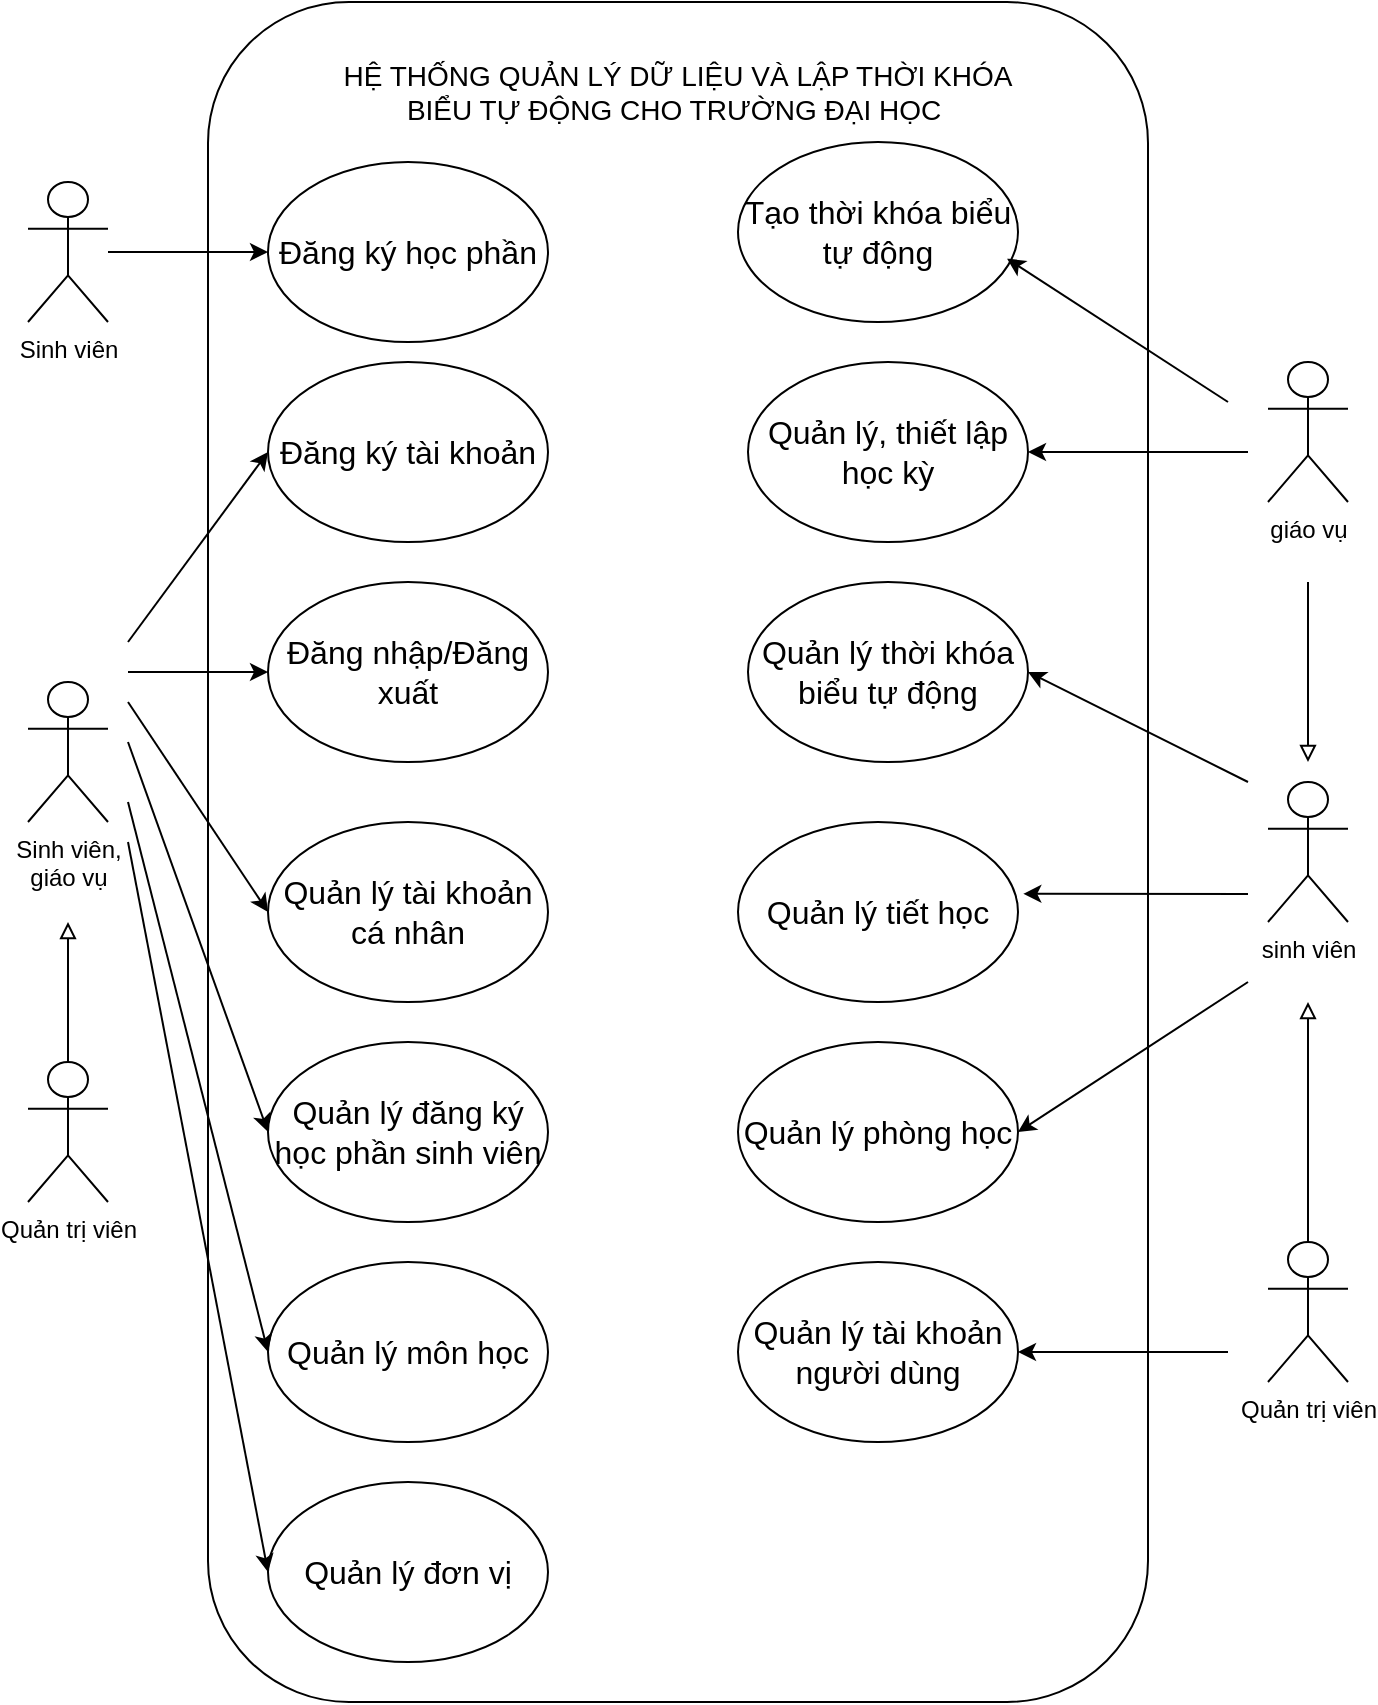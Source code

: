 <mxfile version="27.1.6">
  <diagram name="Page-1" id="AviMAQd1qebJfLuoy3Sa">
    <mxGraphModel dx="1576" dy="746" grid="1" gridSize="10" guides="1" tooltips="1" connect="1" arrows="1" fold="1" page="1" pageScale="1" pageWidth="1169" pageHeight="1654" math="0" shadow="0">
      <root>
        <mxCell id="0" />
        <mxCell id="1" parent="0" />
        <mxCell id="KD0k9DSHvo9DcOj4se66-1" value="" style="rounded=1;whiteSpace=wrap;html=1;" parent="1" vertex="1">
          <mxGeometry x="250" y="30" width="470" height="850" as="geometry" />
        </mxCell>
        <mxCell id="KD0k9DSHvo9DcOj4se66-2" value="&lt;font style=&quot;font-size: 14px;&quot;&gt;HỆ THỐNG QUẢN LÝ DỮ LIỆU VÀ LẬP THỜI KHÓA BIỂU TỰ ĐỘNG CHO TRƯỜNG ĐẠI HỌC&amp;nbsp;&lt;/font&gt;" style="text;html=1;align=center;verticalAlign=middle;whiteSpace=wrap;rounded=0;" parent="1" vertex="1">
          <mxGeometry x="310" y="60" width="350" height="30" as="geometry" />
        </mxCell>
        <mxCell id="KD0k9DSHvo9DcOj4se66-3" value="&lt;font size=&quot;3&quot;&gt;Đăng ký tài khoản&lt;/font&gt;" style="ellipse;whiteSpace=wrap;html=1;" parent="1" vertex="1">
          <mxGeometry x="280" y="210" width="140" height="90" as="geometry" />
        </mxCell>
        <mxCell id="KD0k9DSHvo9DcOj4se66-4" value="&lt;font size=&quot;3&quot;&gt;Đăng nhập/Đăng xuất&lt;/font&gt;" style="ellipse;whiteSpace=wrap;html=1;" parent="1" vertex="1">
          <mxGeometry x="280" y="320" width="140" height="90" as="geometry" />
        </mxCell>
        <mxCell id="KD0k9DSHvo9DcOj4se66-5" value="&lt;font size=&quot;3&quot;&gt;Quản lý tài khoản cá nhân&lt;/font&gt;" style="ellipse;whiteSpace=wrap;html=1;" parent="1" vertex="1">
          <mxGeometry x="280" y="440" width="140" height="90" as="geometry" />
        </mxCell>
        <mxCell id="KD0k9DSHvo9DcOj4se66-7" value="&lt;font size=&quot;3&quot;&gt;Quản lý đăng ký học phần sinh viên&lt;/font&gt;" style="ellipse;whiteSpace=wrap;html=1;" parent="1" vertex="1">
          <mxGeometry x="280" y="550" width="140" height="90" as="geometry" />
        </mxCell>
        <mxCell id="KD0k9DSHvo9DcOj4se66-8" value="&lt;font size=&quot;3&quot;&gt;Quản lý, thiết lập học kỳ&lt;/font&gt;" style="ellipse;whiteSpace=wrap;html=1;" parent="1" vertex="1">
          <mxGeometry x="520" y="210" width="140" height="90" as="geometry" />
        </mxCell>
        <mxCell id="KD0k9DSHvo9DcOj4se66-10" value="&lt;font size=&quot;3&quot;&gt;Quản lý phòng học&lt;/font&gt;" style="ellipse;whiteSpace=wrap;html=1;" parent="1" vertex="1">
          <mxGeometry x="515" y="550" width="140" height="90" as="geometry" />
        </mxCell>
        <mxCell id="KD0k9DSHvo9DcOj4se66-11" value="&lt;font size=&quot;3&quot;&gt;Quản lý tiết học&lt;/font&gt;" style="ellipse;whiteSpace=wrap;html=1;" parent="1" vertex="1">
          <mxGeometry x="515" y="440" width="140" height="90" as="geometry" />
        </mxCell>
        <mxCell id="KD0k9DSHvo9DcOj4se66-13" value="&lt;font size=&quot;3&quot;&gt;Quản lý môn học&lt;/font&gt;" style="ellipse;whiteSpace=wrap;html=1;" parent="1" vertex="1">
          <mxGeometry x="280" y="660" width="140" height="90" as="geometry" />
        </mxCell>
        <mxCell id="KD0k9DSHvo9DcOj4se66-16" value="&lt;font size=&quot;3&quot;&gt;Quản lý thời khóa biểu tự động&lt;/font&gt;" style="ellipse;whiteSpace=wrap;html=1;" parent="1" vertex="1">
          <mxGeometry x="520" y="320" width="140" height="90" as="geometry" />
        </mxCell>
        <mxCell id="KD0k9DSHvo9DcOj4se66-17" value="&lt;font size=&quot;3&quot;&gt;Quản lý tài khoản người dùng&lt;/font&gt;" style="ellipse;whiteSpace=wrap;html=1;" parent="1" vertex="1">
          <mxGeometry x="515" y="660" width="140" height="90" as="geometry" />
        </mxCell>
        <mxCell id="KD0k9DSHvo9DcOj4se66-18" value="Sinh viên" style="shape=umlActor;verticalLabelPosition=bottom;verticalAlign=top;html=1;outlineConnect=0;" parent="1" vertex="1">
          <mxGeometry x="160" y="120" width="40" height="70" as="geometry" />
        </mxCell>
        <mxCell id="KD0k9DSHvo9DcOj4se66-28" style="edgeStyle=orthogonalEdgeStyle;rounded=0;orthogonalLoop=1;jettySize=auto;html=1;exitX=0.5;exitY=0;exitDx=0;exitDy=0;exitPerimeter=0;endArrow=block;endFill=0;" parent="1" source="KD0k9DSHvo9DcOj4se66-23" edge="1">
          <mxGeometry relative="1" as="geometry">
            <mxPoint x="180" y="490" as="targetPoint" />
          </mxGeometry>
        </mxCell>
        <mxCell id="KD0k9DSHvo9DcOj4se66-23" value="Quản trị viên" style="shape=umlActor;verticalLabelPosition=bottom;verticalAlign=top;html=1;outlineConnect=0;" parent="1" vertex="1">
          <mxGeometry x="160" y="560" width="40" height="70" as="geometry" />
        </mxCell>
        <mxCell id="KD0k9DSHvo9DcOj4se66-32" value="" style="endArrow=classic;html=1;rounded=0;entryX=0;entryY=0.5;entryDx=0;entryDy=0;" parent="1" target="KD0k9DSHvo9DcOj4se66-3" edge="1">
          <mxGeometry width="50" height="50" relative="1" as="geometry">
            <mxPoint x="210" y="350" as="sourcePoint" />
            <mxPoint x="600" y="460" as="targetPoint" />
          </mxGeometry>
        </mxCell>
        <mxCell id="KD0k9DSHvo9DcOj4se66-33" value="" style="endArrow=classic;html=1;rounded=0;entryX=0;entryY=0.5;entryDx=0;entryDy=0;" parent="1" target="KD0k9DSHvo9DcOj4se66-4" edge="1">
          <mxGeometry width="50" height="50" relative="1" as="geometry">
            <mxPoint x="210" y="365" as="sourcePoint" />
            <mxPoint x="600" y="460" as="targetPoint" />
          </mxGeometry>
        </mxCell>
        <mxCell id="KD0k9DSHvo9DcOj4se66-34" value="" style="endArrow=classic;html=1;rounded=0;entryX=0;entryY=0.5;entryDx=0;entryDy=0;" parent="1" target="KD0k9DSHvo9DcOj4se66-5" edge="1">
          <mxGeometry width="50" height="50" relative="1" as="geometry">
            <mxPoint x="210" y="380" as="sourcePoint" />
            <mxPoint x="600" y="460" as="targetPoint" />
          </mxGeometry>
        </mxCell>
        <mxCell id="KD0k9DSHvo9DcOj4se66-35" value="" style="endArrow=classic;html=1;rounded=0;entryX=0;entryY=0.5;entryDx=0;entryDy=0;" parent="1" target="KD0k9DSHvo9DcOj4se66-7" edge="1">
          <mxGeometry width="50" height="50" relative="1" as="geometry">
            <mxPoint x="210" y="400" as="sourcePoint" />
            <mxPoint x="600" y="460" as="targetPoint" />
          </mxGeometry>
        </mxCell>
        <mxCell id="KD0k9DSHvo9DcOj4se66-36" value="" style="endArrow=classic;html=1;rounded=0;entryX=0;entryY=0.5;entryDx=0;entryDy=0;" parent="1" target="KD0k9DSHvo9DcOj4se66-13" edge="1">
          <mxGeometry width="50" height="50" relative="1" as="geometry">
            <mxPoint x="210" y="430" as="sourcePoint" />
            <mxPoint x="600" y="460" as="targetPoint" />
          </mxGeometry>
        </mxCell>
        <mxCell id="KD0k9DSHvo9DcOj4se66-56" style="edgeStyle=orthogonalEdgeStyle;rounded=0;orthogonalLoop=1;jettySize=auto;html=1;exitX=0.5;exitY=0;exitDx=0;exitDy=0;exitPerimeter=0;endArrow=block;endFill=0;" parent="1" edge="1">
          <mxGeometry relative="1" as="geometry">
            <mxPoint x="800" y="410" as="targetPoint" />
            <mxPoint x="800" y="320" as="sourcePoint" />
          </mxGeometry>
        </mxCell>
        <mxCell id="KD0k9DSHvo9DcOj4se66-38" value="giáo vụ" style="shape=umlActor;verticalLabelPosition=bottom;verticalAlign=top;html=1;outlineConnect=0;" parent="1" vertex="1">
          <mxGeometry x="780" y="210" width="40" height="70" as="geometry" />
        </mxCell>
        <mxCell id="KD0k9DSHvo9DcOj4se66-41" value="sinh viên" style="shape=umlActor;verticalLabelPosition=bottom;verticalAlign=top;html=1;outlineConnect=0;" parent="1" vertex="1">
          <mxGeometry x="780" y="420" width="40" height="70" as="geometry" />
        </mxCell>
        <mxCell id="KD0k9DSHvo9DcOj4se66-55" style="edgeStyle=orthogonalEdgeStyle;rounded=0;orthogonalLoop=1;jettySize=auto;html=1;exitX=0.5;exitY=0;exitDx=0;exitDy=0;exitPerimeter=0;endArrow=block;endFill=0;" parent="1" source="KD0k9DSHvo9DcOj4se66-44" edge="1">
          <mxGeometry relative="1" as="geometry">
            <mxPoint x="800" y="530" as="targetPoint" />
          </mxGeometry>
        </mxCell>
        <mxCell id="KD0k9DSHvo9DcOj4se66-44" value="&lt;div&gt;&lt;div&gt;Quản trị viên&lt;/div&gt;&lt;/div&gt;" style="shape=umlActor;verticalLabelPosition=bottom;verticalAlign=top;html=1;outlineConnect=0;" parent="1" vertex="1">
          <mxGeometry x="780" y="650" width="40" height="70" as="geometry" />
        </mxCell>
        <mxCell id="KD0k9DSHvo9DcOj4se66-45" value="" style="endArrow=classic;html=1;rounded=0;entryX=1;entryY=0.5;entryDx=0;entryDy=0;" parent="1" target="KD0k9DSHvo9DcOj4se66-8" edge="1">
          <mxGeometry width="50" height="50" relative="1" as="geometry">
            <mxPoint x="770" y="255" as="sourcePoint" />
            <mxPoint x="630.0" y="255" as="targetPoint" />
          </mxGeometry>
        </mxCell>
        <mxCell id="KD0k9DSHvo9DcOj4se66-46" value="" style="endArrow=classic;html=1;rounded=0;entryX=1;entryY=0.5;entryDx=0;entryDy=0;" parent="1" target="KD0k9DSHvo9DcOj4se66-16" edge="1">
          <mxGeometry width="50" height="50" relative="1" as="geometry">
            <mxPoint x="770" y="420" as="sourcePoint" />
            <mxPoint x="600" y="460" as="targetPoint" />
          </mxGeometry>
        </mxCell>
        <mxCell id="KD0k9DSHvo9DcOj4se66-47" value="" style="endArrow=classic;html=1;rounded=0;entryX=1.019;entryY=0.399;entryDx=0;entryDy=0;entryPerimeter=0;" parent="1" target="KD0k9DSHvo9DcOj4se66-11" edge="1">
          <mxGeometry width="50" height="50" relative="1" as="geometry">
            <mxPoint x="770" y="476" as="sourcePoint" />
            <mxPoint x="600" y="460" as="targetPoint" />
          </mxGeometry>
        </mxCell>
        <mxCell id="KD0k9DSHvo9DcOj4se66-48" value="" style="endArrow=classic;html=1;rounded=0;entryX=1;entryY=0.5;entryDx=0;entryDy=0;" parent="1" target="KD0k9DSHvo9DcOj4se66-10" edge="1">
          <mxGeometry width="50" height="50" relative="1" as="geometry">
            <mxPoint x="770" y="520" as="sourcePoint" />
            <mxPoint x="600" y="460" as="targetPoint" />
          </mxGeometry>
        </mxCell>
        <mxCell id="KD0k9DSHvo9DcOj4se66-50" value="" style="endArrow=classic;html=1;rounded=0;entryX=1;entryY=0.5;entryDx=0;entryDy=0;" parent="1" target="KD0k9DSHvo9DcOj4se66-17" edge="1">
          <mxGeometry width="50" height="50" relative="1" as="geometry">
            <mxPoint x="760" y="705" as="sourcePoint" />
            <mxPoint x="600" y="460" as="targetPoint" />
          </mxGeometry>
        </mxCell>
        <mxCell id="KD0k9DSHvo9DcOj4se66-61" value="&lt;font size=&quot;3&quot;&gt;Đăng ký học phần&lt;/font&gt;" style="ellipse;whiteSpace=wrap;html=1;" parent="1" vertex="1">
          <mxGeometry x="280" y="110" width="140" height="90" as="geometry" />
        </mxCell>
        <mxCell id="KD0k9DSHvo9DcOj4se66-62" value="Sinh viên,&lt;br&gt;giáo vụ" style="shape=umlActor;verticalLabelPosition=bottom;verticalAlign=top;html=1;outlineConnect=0;" parent="1" vertex="1">
          <mxGeometry x="160" y="370" width="40" height="70" as="geometry" />
        </mxCell>
        <mxCell id="KD0k9DSHvo9DcOj4se66-64" value="" style="endArrow=classic;html=1;rounded=0;entryX=0;entryY=0.5;entryDx=0;entryDy=0;" parent="1" source="KD0k9DSHvo9DcOj4se66-18" target="KD0k9DSHvo9DcOj4se66-61" edge="1">
          <mxGeometry width="50" height="50" relative="1" as="geometry">
            <mxPoint x="210" y="180" as="sourcePoint" />
            <mxPoint x="290" y="265" as="targetPoint" />
          </mxGeometry>
        </mxCell>
        <mxCell id="KD0k9DSHvo9DcOj4se66-65" value="&lt;font size=&quot;3&quot;&gt;Tạo thời khóa biểu tự động&lt;/font&gt;" style="ellipse;whiteSpace=wrap;html=1;" parent="1" vertex="1">
          <mxGeometry x="515" y="100" width="140" height="90" as="geometry" />
        </mxCell>
        <mxCell id="KD0k9DSHvo9DcOj4se66-66" value="" style="endArrow=classic;html=1;rounded=0;entryX=0.961;entryY=0.648;entryDx=0;entryDy=0;entryPerimeter=0;" parent="1" target="KD0k9DSHvo9DcOj4se66-65" edge="1">
          <mxGeometry width="50" height="50" relative="1" as="geometry">
            <mxPoint x="760" y="230" as="sourcePoint" />
            <mxPoint x="440" y="400" as="targetPoint" />
          </mxGeometry>
        </mxCell>
        <mxCell id="VIajA8GANveCv0_7f-58-1" value="&lt;font size=&quot;3&quot;&gt;Quản lý đơn vị&lt;/font&gt;" style="ellipse;whiteSpace=wrap;html=1;" vertex="1" parent="1">
          <mxGeometry x="280" y="770" width="140" height="90" as="geometry" />
        </mxCell>
        <mxCell id="VIajA8GANveCv0_7f-58-2" value="" style="endArrow=classic;html=1;rounded=0;entryX=0;entryY=0.5;entryDx=0;entryDy=0;" edge="1" parent="1" target="VIajA8GANveCv0_7f-58-1">
          <mxGeometry width="50" height="50" relative="1" as="geometry">
            <mxPoint x="210" y="450" as="sourcePoint" />
            <mxPoint x="550" y="470" as="targetPoint" />
          </mxGeometry>
        </mxCell>
      </root>
    </mxGraphModel>
  </diagram>
</mxfile>
